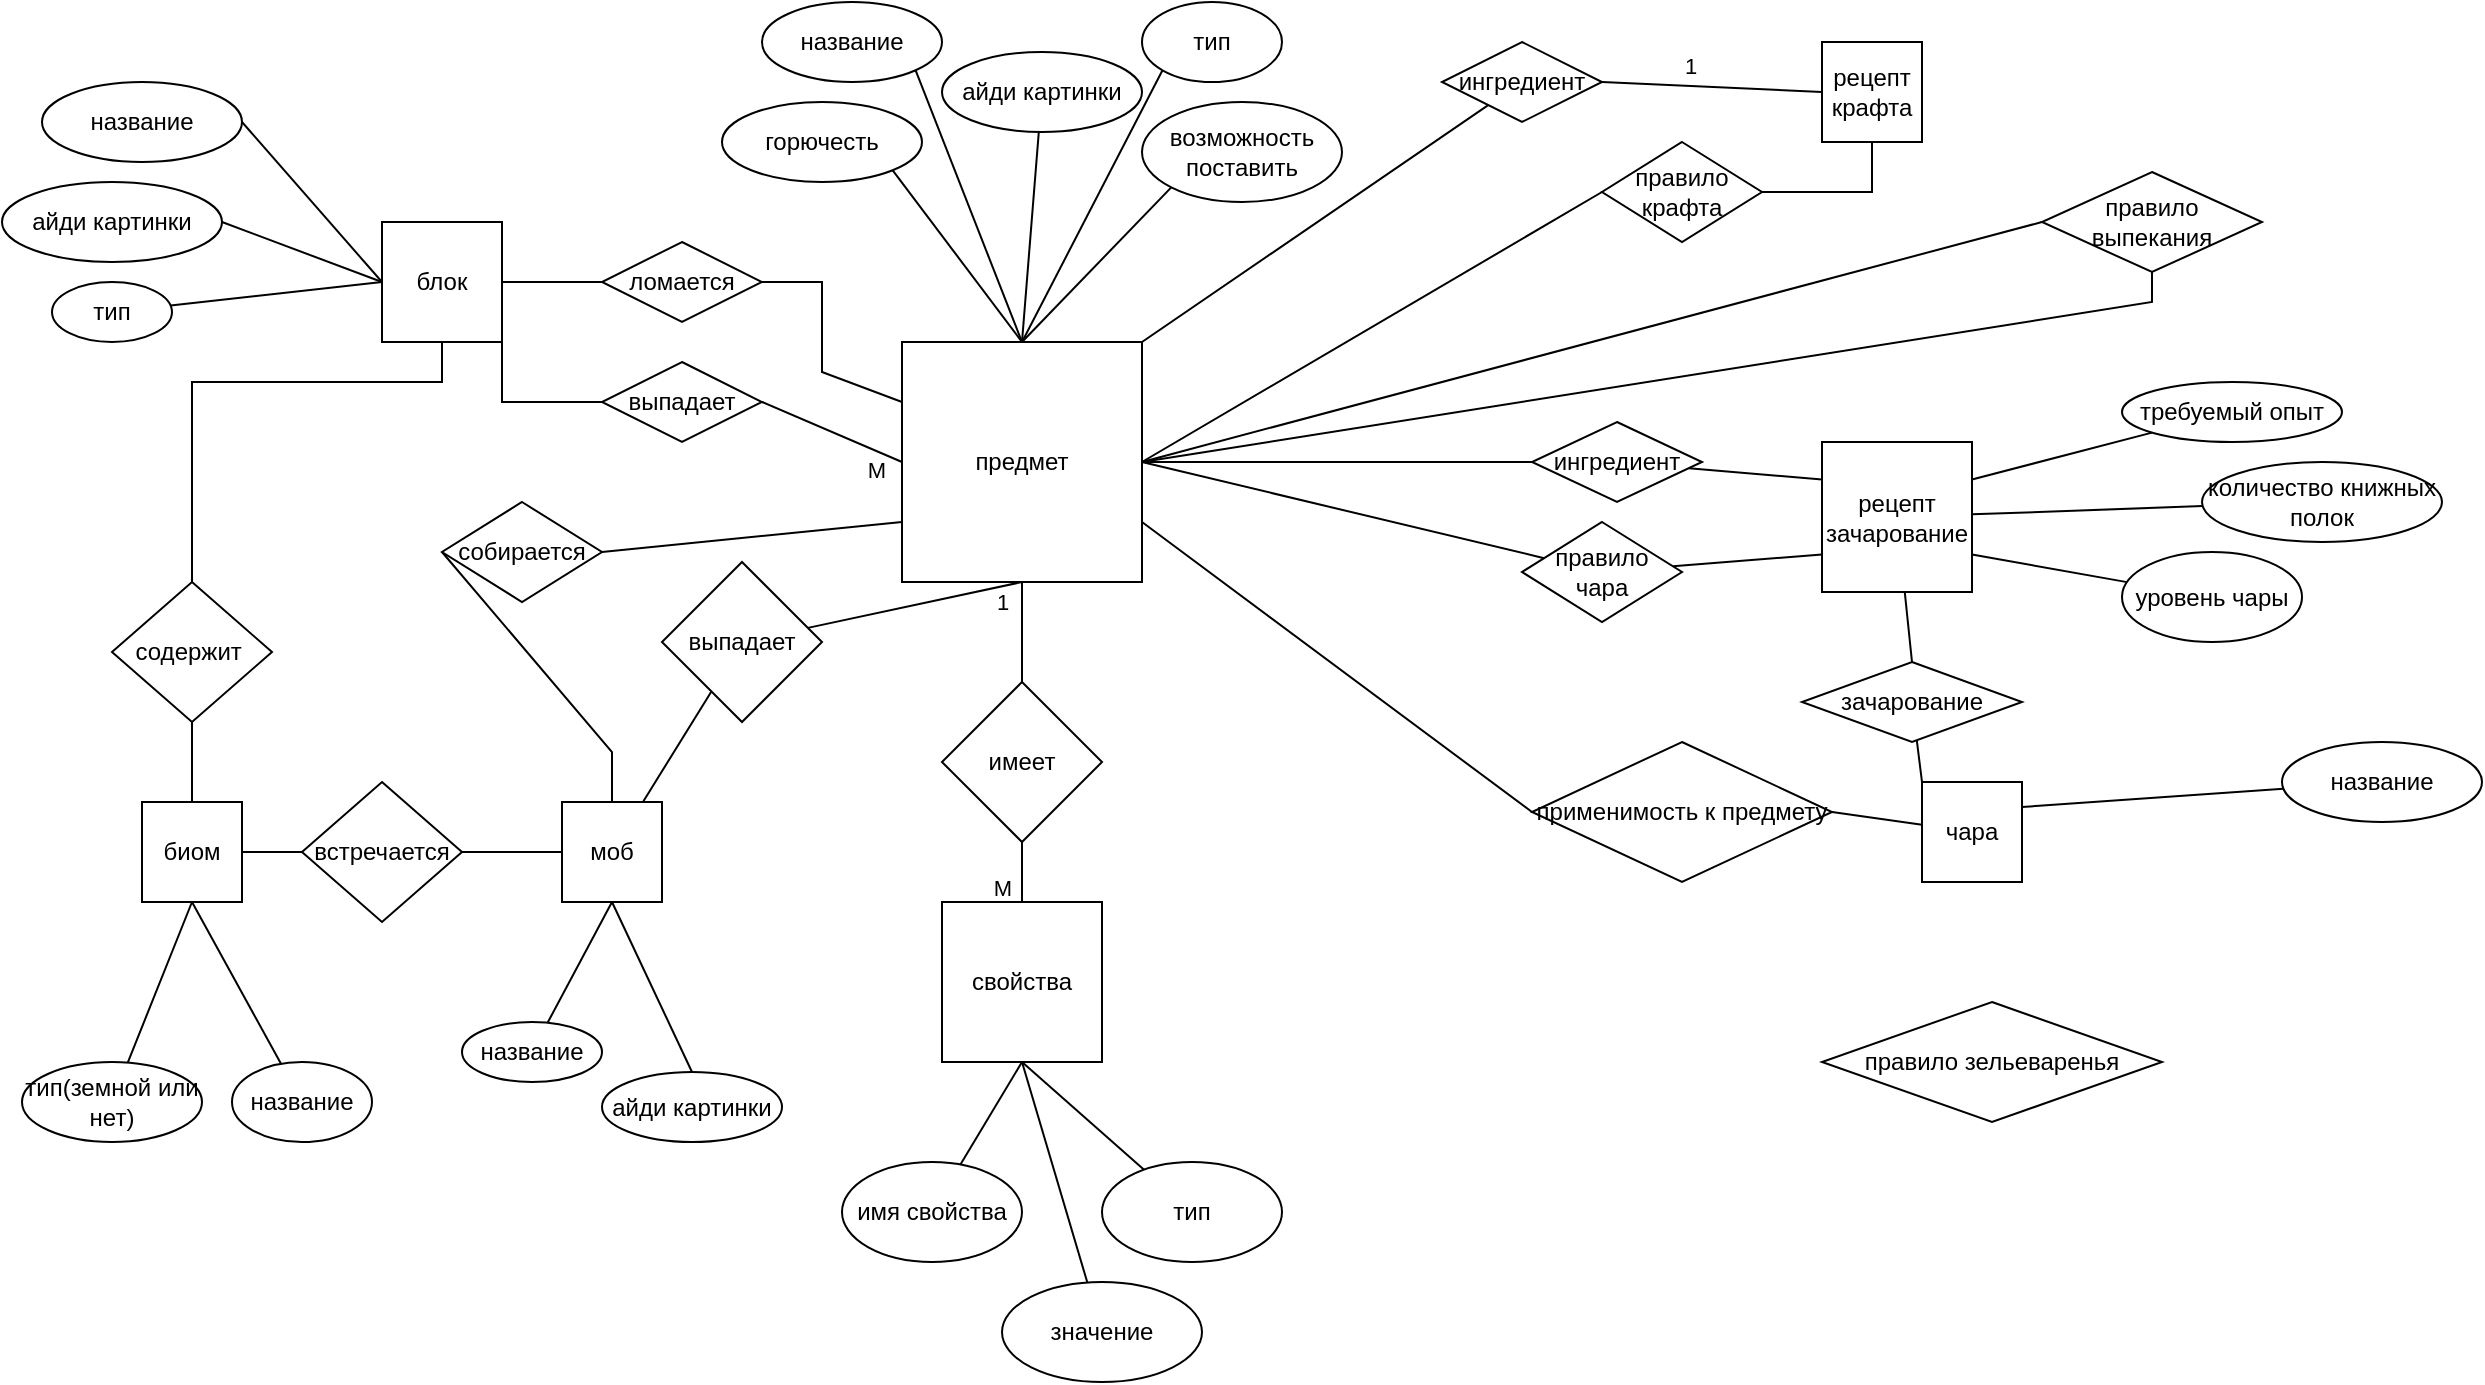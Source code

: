 <mxfile version="20.4.0" type="gitlab">
  <diagram id="gJd1Qkqm23LiI_lXcx77" name="Page-1">
    <mxGraphModel dx="1351" dy="921" grid="1" gridSize="10" guides="1" tooltips="1" connect="1" arrows="1" fold="1" page="1" pageScale="1" pageWidth="3300" pageHeight="4681" math="0" shadow="0">
      <root>
        <mxCell id="0" />
        <mxCell id="1" parent="0" />
        <mxCell id="R2yGDR7ylmhJNTISZ2Fa-15" style="edgeStyle=none;rounded=0;orthogonalLoop=1;jettySize=auto;html=1;exitX=1;exitY=0.5;exitDx=0;exitDy=0;entryX=0;entryY=0.5;entryDx=0;entryDy=0;endArrow=none;endFill=0;" parent="1" source="R2yGDR7ylmhJNTISZ2Fa-1" target="R2yGDR7ylmhJNTISZ2Fa-10" edge="1">
          <mxGeometry relative="1" as="geometry">
            <Array as="points">
              <mxPoint x="270" y="200" />
            </Array>
          </mxGeometry>
        </mxCell>
        <mxCell id="E3s9hcg8gIYy_8aEoU2l-5" value="M" style="edgeLabel;html=1;align=center;verticalAlign=middle;resizable=0;points=[];" vertex="1" connectable="0" parent="R2yGDR7ylmhJNTISZ2Fa-15">
          <mxGeometry x="-0.48" y="-1" relative="1" as="geometry">
            <mxPoint x="-3" y="-11" as="offset" />
          </mxGeometry>
        </mxCell>
        <mxCell id="R2yGDR7ylmhJNTISZ2Fa-1" value="блок" style="whiteSpace=wrap;html=1;aspect=fixed;" parent="1" vertex="1">
          <mxGeometry x="210" y="110" width="60" height="60" as="geometry" />
        </mxCell>
        <mxCell id="E3s9hcg8gIYy_8aEoU2l-67" style="edgeStyle=none;rounded=0;orthogonalLoop=1;jettySize=auto;html=1;entryX=0;entryY=0.5;entryDx=0;entryDy=0;startArrow=none;startFill=0;endArrow=none;endFill=0;exitX=1;exitY=0.5;exitDx=0;exitDy=0;" edge="1" parent="1" source="R2yGDR7ylmhJNTISZ2Fa-3" target="E3s9hcg8gIYy_8aEoU2l-63">
          <mxGeometry relative="1" as="geometry" />
        </mxCell>
        <mxCell id="E3s9hcg8gIYy_8aEoU2l-96" style="edgeStyle=none;rounded=0;orthogonalLoop=1;jettySize=auto;html=1;exitX=1;exitY=0.75;exitDx=0;exitDy=0;entryX=0;entryY=0.5;entryDx=0;entryDy=0;startArrow=none;startFill=0;endArrow=none;endFill=0;" edge="1" parent="1" source="R2yGDR7ylmhJNTISZ2Fa-3" target="E3s9hcg8gIYy_8aEoU2l-95">
          <mxGeometry relative="1" as="geometry" />
        </mxCell>
        <mxCell id="R2yGDR7ylmhJNTISZ2Fa-3" value="предмет" style="whiteSpace=wrap;html=1;aspect=fixed;" parent="1" vertex="1">
          <mxGeometry x="470" y="170" width="120" height="120" as="geometry" />
        </mxCell>
        <mxCell id="R2yGDR7ylmhJNTISZ2Fa-16" style="edgeStyle=none;rounded=0;orthogonalLoop=1;jettySize=auto;html=1;exitX=1;exitY=0.5;exitDx=0;exitDy=0;entryX=0;entryY=0.5;entryDx=0;entryDy=0;endArrow=none;endFill=0;" parent="1" source="R2yGDR7ylmhJNTISZ2Fa-4" target="R2yGDR7ylmhJNTISZ2Fa-1" edge="1">
          <mxGeometry relative="1" as="geometry" />
        </mxCell>
        <mxCell id="R2yGDR7ylmhJNTISZ2Fa-4" value="название" style="ellipse;whiteSpace=wrap;html=1;" parent="1" vertex="1">
          <mxGeometry x="40" y="40" width="100" height="40" as="geometry" />
        </mxCell>
        <mxCell id="R2yGDR7ylmhJNTISZ2Fa-17" style="edgeStyle=none;rounded=0;orthogonalLoop=1;jettySize=auto;html=1;exitX=1;exitY=0.5;exitDx=0;exitDy=0;endArrow=none;endFill=0;" parent="1" source="R2yGDR7ylmhJNTISZ2Fa-5" edge="1">
          <mxGeometry relative="1" as="geometry">
            <mxPoint x="210" y="140" as="targetPoint" />
          </mxGeometry>
        </mxCell>
        <mxCell id="R2yGDR7ylmhJNTISZ2Fa-5" value="айди картинки" style="ellipse;whiteSpace=wrap;html=1;" parent="1" vertex="1">
          <mxGeometry x="20" y="90" width="110" height="40" as="geometry" />
        </mxCell>
        <mxCell id="R2yGDR7ylmhJNTISZ2Fa-21" style="edgeStyle=none;rounded=0;orthogonalLoop=1;jettySize=auto;html=1;entryX=0.5;entryY=0;entryDx=0;entryDy=0;endArrow=none;endFill=0;exitX=1;exitY=1;exitDx=0;exitDy=0;" parent="1" source="R2yGDR7ylmhJNTISZ2Fa-8" target="R2yGDR7ylmhJNTISZ2Fa-3" edge="1">
          <mxGeometry relative="1" as="geometry" />
        </mxCell>
        <mxCell id="R2yGDR7ylmhJNTISZ2Fa-8" value="название" style="ellipse;whiteSpace=wrap;html=1;" parent="1" vertex="1">
          <mxGeometry x="400" width="90" height="40" as="geometry" />
        </mxCell>
        <mxCell id="R2yGDR7ylmhJNTISZ2Fa-20" style="edgeStyle=none;rounded=0;orthogonalLoop=1;jettySize=auto;html=1;exitX=1;exitY=0.5;exitDx=0;exitDy=0;entryX=0;entryY=0.5;entryDx=0;entryDy=0;endArrow=none;endFill=0;startArrow=none;startFill=0;" parent="1" source="R2yGDR7ylmhJNTISZ2Fa-10" target="R2yGDR7ylmhJNTISZ2Fa-3" edge="1">
          <mxGeometry relative="1" as="geometry" />
        </mxCell>
        <mxCell id="E3s9hcg8gIYy_8aEoU2l-3" value="M" style="edgeLabel;html=1;align=center;verticalAlign=middle;resizable=0;points=[];" vertex="1" connectable="0" parent="R2yGDR7ylmhJNTISZ2Fa-20">
          <mxGeometry x="0.567" y="-2" relative="1" as="geometry">
            <mxPoint x="3" y="8" as="offset" />
          </mxGeometry>
        </mxCell>
        <mxCell id="R2yGDR7ylmhJNTISZ2Fa-10" value="выпадает" style="rhombus;whiteSpace=wrap;html=1;" parent="1" vertex="1">
          <mxGeometry x="320" y="180" width="80" height="40" as="geometry" />
        </mxCell>
        <mxCell id="R2yGDR7ylmhJNTISZ2Fa-23" style="edgeStyle=none;rounded=0;orthogonalLoop=1;jettySize=auto;html=1;endArrow=none;endFill=0;entryX=0.5;entryY=0;entryDx=0;entryDy=0;" parent="1" source="R2yGDR7ylmhJNTISZ2Fa-22" target="R2yGDR7ylmhJNTISZ2Fa-3" edge="1">
          <mxGeometry relative="1" as="geometry">
            <mxPoint x="490" y="170" as="targetPoint" />
          </mxGeometry>
        </mxCell>
        <mxCell id="R2yGDR7ylmhJNTISZ2Fa-22" value="айди картинки" style="ellipse;whiteSpace=wrap;html=1;" parent="1" vertex="1">
          <mxGeometry x="490" y="25" width="100" height="40" as="geometry" />
        </mxCell>
        <mxCell id="R2yGDR7ylmhJNTISZ2Fa-25" style="edgeStyle=none;rounded=0;orthogonalLoop=1;jettySize=auto;html=1;endArrow=none;endFill=0;exitX=0;exitY=1;exitDx=0;exitDy=0;entryX=0.5;entryY=0;entryDx=0;entryDy=0;" parent="1" source="R2yGDR7ylmhJNTISZ2Fa-24" target="R2yGDR7ylmhJNTISZ2Fa-3" edge="1">
          <mxGeometry relative="1" as="geometry">
            <mxPoint x="490" y="170" as="targetPoint" />
          </mxGeometry>
        </mxCell>
        <mxCell id="R2yGDR7ylmhJNTISZ2Fa-24" value="тип" style="ellipse;whiteSpace=wrap;html=1;" parent="1" vertex="1">
          <mxGeometry x="590" width="70" height="40" as="geometry" />
        </mxCell>
        <mxCell id="R2yGDR7ylmhJNTISZ2Fa-27" style="edgeStyle=none;rounded=0;orthogonalLoop=1;jettySize=auto;html=1;entryX=0.5;entryY=0;entryDx=0;entryDy=0;endArrow=none;endFill=0;exitX=0;exitY=1;exitDx=0;exitDy=0;" parent="1" source="R2yGDR7ylmhJNTISZ2Fa-26" target="R2yGDR7ylmhJNTISZ2Fa-3" edge="1">
          <mxGeometry relative="1" as="geometry" />
        </mxCell>
        <mxCell id="R2yGDR7ylmhJNTISZ2Fa-26" value="возможность поставить" style="ellipse;whiteSpace=wrap;html=1;" parent="1" vertex="1">
          <mxGeometry x="590" y="50" width="100" height="50" as="geometry" />
        </mxCell>
        <mxCell id="E3s9hcg8gIYy_8aEoU2l-7" value="биом" style="whiteSpace=wrap;html=1;aspect=fixed;" vertex="1" parent="1">
          <mxGeometry x="90" y="400" width="50" height="50" as="geometry" />
        </mxCell>
        <mxCell id="E3s9hcg8gIYy_8aEoU2l-10" style="edgeStyle=none;rounded=0;orthogonalLoop=1;jettySize=auto;html=1;entryX=0.5;entryY=1;entryDx=0;entryDy=0;startArrow=none;startFill=0;endArrow=none;endFill=0;exitX=0.5;exitY=0;exitDx=0;exitDy=0;" edge="1" parent="1" source="E3s9hcg8gIYy_8aEoU2l-8" target="R2yGDR7ylmhJNTISZ2Fa-1">
          <mxGeometry relative="1" as="geometry">
            <Array as="points">
              <mxPoint x="115" y="190" />
              <mxPoint x="240" y="190" />
            </Array>
          </mxGeometry>
        </mxCell>
        <mxCell id="E3s9hcg8gIYy_8aEoU2l-12" style="edgeStyle=none;rounded=0;orthogonalLoop=1;jettySize=auto;html=1;entryX=0.5;entryY=0;entryDx=0;entryDy=0;startArrow=none;startFill=0;endArrow=none;endFill=0;exitX=0.5;exitY=1;exitDx=0;exitDy=0;" edge="1" parent="1" source="E3s9hcg8gIYy_8aEoU2l-8" target="E3s9hcg8gIYy_8aEoU2l-7">
          <mxGeometry relative="1" as="geometry">
            <mxPoint x="115" y="380" as="sourcePoint" />
          </mxGeometry>
        </mxCell>
        <mxCell id="E3s9hcg8gIYy_8aEoU2l-8" value="содержит&amp;nbsp;" style="rhombus;whiteSpace=wrap;html=1;" vertex="1" parent="1">
          <mxGeometry x="75" y="290" width="80" height="70" as="geometry" />
        </mxCell>
        <mxCell id="E3s9hcg8gIYy_8aEoU2l-14" style="edgeStyle=none;rounded=0;orthogonalLoop=1;jettySize=auto;html=1;entryX=0.5;entryY=1;entryDx=0;entryDy=0;startArrow=none;startFill=0;endArrow=none;endFill=0;" edge="1" parent="1" source="E3s9hcg8gIYy_8aEoU2l-13" target="E3s9hcg8gIYy_8aEoU2l-7">
          <mxGeometry relative="1" as="geometry" />
        </mxCell>
        <mxCell id="E3s9hcg8gIYy_8aEoU2l-13" value="название" style="ellipse;whiteSpace=wrap;html=1;" vertex="1" parent="1">
          <mxGeometry x="135" y="530" width="70" height="40" as="geometry" />
        </mxCell>
        <mxCell id="E3s9hcg8gIYy_8aEoU2l-18" style="edgeStyle=none;rounded=0;orthogonalLoop=1;jettySize=auto;html=1;entryX=0.5;entryY=1;entryDx=0;entryDy=0;startArrow=none;startFill=0;endArrow=none;endFill=0;" edge="1" parent="1" source="E3s9hcg8gIYy_8aEoU2l-15" target="E3s9hcg8gIYy_8aEoU2l-7">
          <mxGeometry relative="1" as="geometry" />
        </mxCell>
        <mxCell id="E3s9hcg8gIYy_8aEoU2l-15" value="тип(земной или нет)" style="ellipse;whiteSpace=wrap;html=1;" vertex="1" parent="1">
          <mxGeometry x="30" y="530" width="90" height="40" as="geometry" />
        </mxCell>
        <mxCell id="E3s9hcg8gIYy_8aEoU2l-22" style="edgeStyle=none;rounded=0;orthogonalLoop=1;jettySize=auto;html=1;entryX=1;entryY=0.5;entryDx=0;entryDy=0;startArrow=none;startFill=0;endArrow=none;endFill=0;" edge="1" parent="1" source="E3s9hcg8gIYy_8aEoU2l-19" target="E3s9hcg8gIYy_8aEoU2l-20">
          <mxGeometry relative="1" as="geometry" />
        </mxCell>
        <mxCell id="E3s9hcg8gIYy_8aEoU2l-26" style="edgeStyle=none;rounded=0;orthogonalLoop=1;jettySize=auto;html=1;exitX=0.5;exitY=1;exitDx=0;exitDy=0;entryX=0.5;entryY=0;entryDx=0;entryDy=0;startArrow=none;startFill=0;endArrow=none;endFill=0;" edge="1" parent="1" source="E3s9hcg8gIYy_8aEoU2l-19" target="E3s9hcg8gIYy_8aEoU2l-25">
          <mxGeometry relative="1" as="geometry" />
        </mxCell>
        <mxCell id="E3s9hcg8gIYy_8aEoU2l-28" style="edgeStyle=none;rounded=0;orthogonalLoop=1;jettySize=auto;html=1;startArrow=none;startFill=0;endArrow=none;endFill=0;" edge="1" parent="1" source="E3s9hcg8gIYy_8aEoU2l-19" target="E3s9hcg8gIYy_8aEoU2l-27">
          <mxGeometry relative="1" as="geometry" />
        </mxCell>
        <mxCell id="E3s9hcg8gIYy_8aEoU2l-19" value="моб" style="whiteSpace=wrap;html=1;aspect=fixed;" vertex="1" parent="1">
          <mxGeometry x="300" y="400" width="50" height="50" as="geometry" />
        </mxCell>
        <mxCell id="E3s9hcg8gIYy_8aEoU2l-21" style="edgeStyle=none;rounded=0;orthogonalLoop=1;jettySize=auto;html=1;entryX=1;entryY=0.5;entryDx=0;entryDy=0;startArrow=none;startFill=0;endArrow=none;endFill=0;" edge="1" parent="1" source="E3s9hcg8gIYy_8aEoU2l-20" target="E3s9hcg8gIYy_8aEoU2l-7">
          <mxGeometry relative="1" as="geometry" />
        </mxCell>
        <mxCell id="E3s9hcg8gIYy_8aEoU2l-20" value="встречается" style="rhombus;whiteSpace=wrap;html=1;" vertex="1" parent="1">
          <mxGeometry x="170" y="390" width="80" height="70" as="geometry" />
        </mxCell>
        <mxCell id="E3s9hcg8gIYy_8aEoU2l-24" style="edgeStyle=none;rounded=0;orthogonalLoop=1;jettySize=auto;html=1;entryX=0.5;entryY=1;entryDx=0;entryDy=0;startArrow=none;startFill=0;endArrow=none;endFill=0;" edge="1" parent="1" source="E3s9hcg8gIYy_8aEoU2l-23" target="E3s9hcg8gIYy_8aEoU2l-19">
          <mxGeometry relative="1" as="geometry" />
        </mxCell>
        <mxCell id="E3s9hcg8gIYy_8aEoU2l-23" value="название" style="ellipse;whiteSpace=wrap;html=1;" vertex="1" parent="1">
          <mxGeometry x="250" y="510" width="70" height="30" as="geometry" />
        </mxCell>
        <mxCell id="E3s9hcg8gIYy_8aEoU2l-25" value="айди картинки" style="ellipse;whiteSpace=wrap;html=1;" vertex="1" parent="1">
          <mxGeometry x="320" y="535" width="90" height="35" as="geometry" />
        </mxCell>
        <mxCell id="E3s9hcg8gIYy_8aEoU2l-29" style="edgeStyle=none;rounded=0;orthogonalLoop=1;jettySize=auto;html=1;entryX=0.5;entryY=1;entryDx=0;entryDy=0;startArrow=none;startFill=0;endArrow=none;endFill=0;" edge="1" parent="1" source="E3s9hcg8gIYy_8aEoU2l-27" target="R2yGDR7ylmhJNTISZ2Fa-3">
          <mxGeometry relative="1" as="geometry" />
        </mxCell>
        <mxCell id="E3s9hcg8gIYy_8aEoU2l-27" value="выпадает" style="rhombus;whiteSpace=wrap;html=1;" vertex="1" parent="1">
          <mxGeometry x="350" y="280" width="80" height="80" as="geometry" />
        </mxCell>
        <mxCell id="E3s9hcg8gIYy_8aEoU2l-32" style="edgeStyle=none;rounded=0;orthogonalLoop=1;jettySize=auto;html=1;entryX=1;entryY=0.5;entryDx=0;entryDy=0;startArrow=none;startFill=0;endArrow=none;endFill=0;" edge="1" parent="1" source="E3s9hcg8gIYy_8aEoU2l-31" target="R2yGDR7ylmhJNTISZ2Fa-1">
          <mxGeometry relative="1" as="geometry" />
        </mxCell>
        <mxCell id="E3s9hcg8gIYy_8aEoU2l-33" style="edgeStyle=none;rounded=0;orthogonalLoop=1;jettySize=auto;html=1;exitX=1;exitY=0.5;exitDx=0;exitDy=0;startArrow=none;startFill=0;endArrow=none;endFill=0;entryX=0;entryY=0.25;entryDx=0;entryDy=0;" edge="1" parent="1" source="E3s9hcg8gIYy_8aEoU2l-31" target="R2yGDR7ylmhJNTISZ2Fa-3">
          <mxGeometry relative="1" as="geometry">
            <mxPoint x="460" y="200" as="targetPoint" />
            <Array as="points">
              <mxPoint x="430" y="140" />
              <mxPoint x="430" y="185" />
            </Array>
          </mxGeometry>
        </mxCell>
        <mxCell id="E3s9hcg8gIYy_8aEoU2l-31" value="ломается" style="rhombus;whiteSpace=wrap;html=1;" vertex="1" parent="1">
          <mxGeometry x="320" y="120" width="80" height="40" as="geometry" />
        </mxCell>
        <mxCell id="E3s9hcg8gIYy_8aEoU2l-36" style="edgeStyle=none;rounded=0;orthogonalLoop=1;jettySize=auto;html=1;exitX=0;exitY=0.5;exitDx=0;exitDy=0;entryX=0.5;entryY=0;entryDx=0;entryDy=0;startArrow=none;startFill=0;endArrow=none;endFill=0;" edge="1" parent="1" source="E3s9hcg8gIYy_8aEoU2l-34" target="E3s9hcg8gIYy_8aEoU2l-19">
          <mxGeometry relative="1" as="geometry">
            <Array as="points">
              <mxPoint x="325" y="375" />
            </Array>
          </mxGeometry>
        </mxCell>
        <mxCell id="E3s9hcg8gIYy_8aEoU2l-37" style="edgeStyle=none;rounded=0;orthogonalLoop=1;jettySize=auto;html=1;exitX=1;exitY=0.5;exitDx=0;exitDy=0;entryX=0;entryY=0.75;entryDx=0;entryDy=0;startArrow=none;startFill=0;endArrow=none;endFill=0;" edge="1" parent="1" source="E3s9hcg8gIYy_8aEoU2l-34" target="R2yGDR7ylmhJNTISZ2Fa-3">
          <mxGeometry relative="1" as="geometry">
            <Array as="points" />
          </mxGeometry>
        </mxCell>
        <mxCell id="E3s9hcg8gIYy_8aEoU2l-34" value="собирается" style="rhombus;whiteSpace=wrap;html=1;" vertex="1" parent="1">
          <mxGeometry x="240" y="250" width="80" height="50" as="geometry" />
        </mxCell>
        <mxCell id="E3s9hcg8gIYy_8aEoU2l-39" style="edgeStyle=none;rounded=0;orthogonalLoop=1;jettySize=auto;html=1;entryX=0;entryY=0.5;entryDx=0;entryDy=0;startArrow=none;startFill=0;endArrow=none;endFill=0;" edge="1" parent="1" source="E3s9hcg8gIYy_8aEoU2l-38" target="R2yGDR7ylmhJNTISZ2Fa-1">
          <mxGeometry relative="1" as="geometry" />
        </mxCell>
        <mxCell id="E3s9hcg8gIYy_8aEoU2l-38" value="тип" style="ellipse;whiteSpace=wrap;html=1;" vertex="1" parent="1">
          <mxGeometry x="45" y="140" width="60" height="30" as="geometry" />
        </mxCell>
        <mxCell id="E3s9hcg8gIYy_8aEoU2l-44" style="edgeStyle=none;rounded=0;orthogonalLoop=1;jettySize=auto;html=1;exitX=1;exitY=0.5;exitDx=0;exitDy=0;startArrow=none;startFill=0;endArrow=none;endFill=0;entryX=0;entryY=0.5;entryDx=0;entryDy=0;" edge="1" parent="1" source="E3s9hcg8gIYy_8aEoU2l-43" target="E3s9hcg8gIYy_8aEoU2l-51">
          <mxGeometry relative="1" as="geometry">
            <mxPoint x="630" y="240" as="targetPoint" />
            <Array as="points" />
          </mxGeometry>
        </mxCell>
        <mxCell id="E3s9hcg8gIYy_8aEoU2l-58" value="1" style="edgeLabel;html=1;align=center;verticalAlign=middle;resizable=0;points=[];" vertex="1" connectable="0" parent="E3s9hcg8gIYy_8aEoU2l-44">
          <mxGeometry x="-0.362" relative="1" as="geometry">
            <mxPoint x="9" y="-10" as="offset" />
          </mxGeometry>
        </mxCell>
        <mxCell id="E3s9hcg8gIYy_8aEoU2l-75" style="edgeStyle=none;rounded=0;orthogonalLoop=1;jettySize=auto;html=1;entryX=1;entryY=0;entryDx=0;entryDy=0;startArrow=none;startFill=0;endArrow=none;endFill=0;" edge="1" parent="1" source="E3s9hcg8gIYy_8aEoU2l-43" target="R2yGDR7ylmhJNTISZ2Fa-3">
          <mxGeometry relative="1" as="geometry" />
        </mxCell>
        <mxCell id="E3s9hcg8gIYy_8aEoU2l-43" value="ингредиент" style="rhombus;whiteSpace=wrap;html=1;" vertex="1" parent="1">
          <mxGeometry x="740" y="20" width="80" height="40" as="geometry" />
        </mxCell>
        <mxCell id="E3s9hcg8gIYy_8aEoU2l-62" style="edgeStyle=none;rounded=0;orthogonalLoop=1;jettySize=auto;html=1;entryX=0.5;entryY=1;entryDx=0;entryDy=0;startArrow=none;startFill=0;endArrow=none;endFill=0;" edge="1" parent="1" source="E3s9hcg8gIYy_8aEoU2l-48" target="E3s9hcg8gIYy_8aEoU2l-51">
          <mxGeometry relative="1" as="geometry">
            <Array as="points">
              <mxPoint x="955" y="95" />
            </Array>
          </mxGeometry>
        </mxCell>
        <mxCell id="E3s9hcg8gIYy_8aEoU2l-72" style="edgeStyle=none;rounded=0;orthogonalLoop=1;jettySize=auto;html=1;exitX=0;exitY=0.5;exitDx=0;exitDy=0;entryX=1;entryY=0.5;entryDx=0;entryDy=0;startArrow=none;startFill=0;endArrow=none;endFill=0;" edge="1" parent="1" source="E3s9hcg8gIYy_8aEoU2l-48" target="R2yGDR7ylmhJNTISZ2Fa-3">
          <mxGeometry relative="1" as="geometry" />
        </mxCell>
        <mxCell id="E3s9hcg8gIYy_8aEoU2l-48" value="правило крафта" style="rhombus;whiteSpace=wrap;html=1;" vertex="1" parent="1">
          <mxGeometry x="820" y="70" width="80" height="50" as="geometry" />
        </mxCell>
        <mxCell id="E3s9hcg8gIYy_8aEoU2l-51" value="рецепт крафта" style="whiteSpace=wrap;html=1;aspect=fixed;" vertex="1" parent="1">
          <mxGeometry x="930" y="20" width="50" height="50" as="geometry" />
        </mxCell>
        <mxCell id="E3s9hcg8gIYy_8aEoU2l-71" style="edgeStyle=none;rounded=0;orthogonalLoop=1;jettySize=auto;html=1;entryX=1;entryY=0.5;entryDx=0;entryDy=0;startArrow=none;startFill=0;endArrow=none;endFill=0;" edge="1" parent="1" source="E3s9hcg8gIYy_8aEoU2l-63" target="R2yGDR7ylmhJNTISZ2Fa-3">
          <mxGeometry relative="1" as="geometry">
            <Array as="points">
              <mxPoint x="1095" y="150" />
            </Array>
          </mxGeometry>
        </mxCell>
        <mxCell id="E3s9hcg8gIYy_8aEoU2l-63" value="правило выпекания" style="rhombus;whiteSpace=wrap;html=1;" vertex="1" parent="1">
          <mxGeometry x="1040" y="85" width="110" height="50" as="geometry" />
        </mxCell>
        <mxCell id="E3s9hcg8gIYy_8aEoU2l-66" value="правило зельеваренья" style="rhombus;whiteSpace=wrap;html=1;" vertex="1" parent="1">
          <mxGeometry x="930" y="500" width="170" height="60" as="geometry" />
        </mxCell>
        <mxCell id="E3s9hcg8gIYy_8aEoU2l-70" style="edgeStyle=none;rounded=0;orthogonalLoop=1;jettySize=auto;html=1;exitX=1;exitY=1;exitDx=0;exitDy=0;entryX=0.5;entryY=0;entryDx=0;entryDy=0;startArrow=none;startFill=0;endArrow=none;endFill=0;" edge="1" parent="1" source="E3s9hcg8gIYy_8aEoU2l-69" target="R2yGDR7ylmhJNTISZ2Fa-3">
          <mxGeometry relative="1" as="geometry" />
        </mxCell>
        <mxCell id="E3s9hcg8gIYy_8aEoU2l-69" value="горючесть" style="ellipse;whiteSpace=wrap;html=1;" vertex="1" parent="1">
          <mxGeometry x="380" y="50" width="100" height="40" as="geometry" />
        </mxCell>
        <mxCell id="E3s9hcg8gIYy_8aEoU2l-99" style="edgeStyle=none;rounded=0;orthogonalLoop=1;jettySize=auto;html=1;entryX=0.5;entryY=0;entryDx=0;entryDy=0;startArrow=none;startFill=0;endArrow=none;endFill=0;" edge="1" parent="1" source="E3s9hcg8gIYy_8aEoU2l-79" target="E3s9hcg8gIYy_8aEoU2l-98">
          <mxGeometry relative="1" as="geometry" />
        </mxCell>
        <mxCell id="E3s9hcg8gIYy_8aEoU2l-79" value="рецепт зачарование" style="whiteSpace=wrap;html=1;aspect=fixed;" vertex="1" parent="1">
          <mxGeometry x="930" y="220" width="75" height="75" as="geometry" />
        </mxCell>
        <mxCell id="E3s9hcg8gIYy_8aEoU2l-81" style="edgeStyle=none;rounded=0;orthogonalLoop=1;jettySize=auto;html=1;entryX=1;entryY=0.25;entryDx=0;entryDy=0;startArrow=none;startFill=0;endArrow=none;endFill=0;" edge="1" parent="1" source="E3s9hcg8gIYy_8aEoU2l-80" target="E3s9hcg8gIYy_8aEoU2l-79">
          <mxGeometry relative="1" as="geometry" />
        </mxCell>
        <mxCell id="E3s9hcg8gIYy_8aEoU2l-80" value="требуемый опыт" style="ellipse;whiteSpace=wrap;html=1;" vertex="1" parent="1">
          <mxGeometry x="1080" y="190" width="110" height="30" as="geometry" />
        </mxCell>
        <mxCell id="E3s9hcg8gIYy_8aEoU2l-83" style="edgeStyle=none;rounded=0;orthogonalLoop=1;jettySize=auto;html=1;entryX=1;entryY=0.5;entryDx=0;entryDy=0;startArrow=none;startFill=0;endArrow=none;endFill=0;" edge="1" parent="1" source="E3s9hcg8gIYy_8aEoU2l-82" target="R2yGDR7ylmhJNTISZ2Fa-3">
          <mxGeometry relative="1" as="geometry" />
        </mxCell>
        <mxCell id="E3s9hcg8gIYy_8aEoU2l-84" style="edgeStyle=none;rounded=0;orthogonalLoop=1;jettySize=auto;html=1;entryX=0;entryY=0.25;entryDx=0;entryDy=0;startArrow=none;startFill=0;endArrow=none;endFill=0;" edge="1" parent="1" source="E3s9hcg8gIYy_8aEoU2l-82" target="E3s9hcg8gIYy_8aEoU2l-79">
          <mxGeometry relative="1" as="geometry" />
        </mxCell>
        <mxCell id="E3s9hcg8gIYy_8aEoU2l-82" value="ингредиент" style="rhombus;whiteSpace=wrap;html=1;" vertex="1" parent="1">
          <mxGeometry x="785" y="210" width="85" height="40" as="geometry" />
        </mxCell>
        <mxCell id="E3s9hcg8gIYy_8aEoU2l-86" style="edgeStyle=none;rounded=0;orthogonalLoop=1;jettySize=auto;html=1;entryX=0;entryY=0.75;entryDx=0;entryDy=0;startArrow=none;startFill=0;endArrow=none;endFill=0;" edge="1" parent="1" source="E3s9hcg8gIYy_8aEoU2l-85" target="E3s9hcg8gIYy_8aEoU2l-79">
          <mxGeometry relative="1" as="geometry" />
        </mxCell>
        <mxCell id="E3s9hcg8gIYy_8aEoU2l-87" style="edgeStyle=none;rounded=0;orthogonalLoop=1;jettySize=auto;html=1;entryX=1;entryY=0.5;entryDx=0;entryDy=0;startArrow=none;startFill=0;endArrow=none;endFill=0;" edge="1" parent="1" source="E3s9hcg8gIYy_8aEoU2l-85" target="R2yGDR7ylmhJNTISZ2Fa-3">
          <mxGeometry relative="1" as="geometry" />
        </mxCell>
        <mxCell id="E3s9hcg8gIYy_8aEoU2l-85" value="правило &lt;br&gt;чара" style="rhombus;whiteSpace=wrap;html=1;" vertex="1" parent="1">
          <mxGeometry x="780" y="260" width="80" height="50" as="geometry" />
        </mxCell>
        <mxCell id="E3s9hcg8gIYy_8aEoU2l-89" style="edgeStyle=none;rounded=0;orthogonalLoop=1;jettySize=auto;html=1;startArrow=none;startFill=0;endArrow=none;endFill=0;" edge="1" parent="1" source="E3s9hcg8gIYy_8aEoU2l-88" target="E3s9hcg8gIYy_8aEoU2l-79">
          <mxGeometry relative="1" as="geometry" />
        </mxCell>
        <mxCell id="E3s9hcg8gIYy_8aEoU2l-88" value="количество книжных полок" style="ellipse;whiteSpace=wrap;html=1;" vertex="1" parent="1">
          <mxGeometry x="1120" y="230" width="120" height="40" as="geometry" />
        </mxCell>
        <mxCell id="E3s9hcg8gIYy_8aEoU2l-90" value="чара" style="whiteSpace=wrap;html=1;aspect=fixed;" vertex="1" parent="1">
          <mxGeometry x="980" y="390" width="50" height="50" as="geometry" />
        </mxCell>
        <mxCell id="E3s9hcg8gIYy_8aEoU2l-92" style="edgeStyle=none;rounded=0;orthogonalLoop=1;jettySize=auto;html=1;entryX=1;entryY=0.25;entryDx=0;entryDy=0;startArrow=none;startFill=0;endArrow=none;endFill=0;" edge="1" parent="1" source="E3s9hcg8gIYy_8aEoU2l-91" target="E3s9hcg8gIYy_8aEoU2l-90">
          <mxGeometry relative="1" as="geometry" />
        </mxCell>
        <mxCell id="E3s9hcg8gIYy_8aEoU2l-91" value="название" style="ellipse;whiteSpace=wrap;html=1;" vertex="1" parent="1">
          <mxGeometry x="1160" y="370" width="100" height="40" as="geometry" />
        </mxCell>
        <mxCell id="E3s9hcg8gIYy_8aEoU2l-94" style="edgeStyle=none;rounded=0;orthogonalLoop=1;jettySize=auto;html=1;entryX=1;entryY=0.75;entryDx=0;entryDy=0;startArrow=none;startFill=0;endArrow=none;endFill=0;" edge="1" parent="1" source="E3s9hcg8gIYy_8aEoU2l-93" target="E3s9hcg8gIYy_8aEoU2l-79">
          <mxGeometry relative="1" as="geometry" />
        </mxCell>
        <mxCell id="E3s9hcg8gIYy_8aEoU2l-93" value="уровень чары" style="ellipse;whiteSpace=wrap;html=1;" vertex="1" parent="1">
          <mxGeometry x="1080" y="275" width="90" height="45" as="geometry" />
        </mxCell>
        <mxCell id="E3s9hcg8gIYy_8aEoU2l-97" style="edgeStyle=none;rounded=0;orthogonalLoop=1;jettySize=auto;html=1;exitX=1;exitY=0.5;exitDx=0;exitDy=0;startArrow=none;startFill=0;endArrow=none;endFill=0;" edge="1" parent="1" source="E3s9hcg8gIYy_8aEoU2l-95" target="E3s9hcg8gIYy_8aEoU2l-90">
          <mxGeometry relative="1" as="geometry" />
        </mxCell>
        <mxCell id="E3s9hcg8gIYy_8aEoU2l-95" value="применимость к предмету" style="rhombus;whiteSpace=wrap;html=1;" vertex="1" parent="1">
          <mxGeometry x="785" y="370" width="150" height="70" as="geometry" />
        </mxCell>
        <mxCell id="E3s9hcg8gIYy_8aEoU2l-100" style="edgeStyle=none;rounded=0;orthogonalLoop=1;jettySize=auto;html=1;entryX=0;entryY=0;entryDx=0;entryDy=0;startArrow=none;startFill=0;endArrow=none;endFill=0;" edge="1" parent="1" source="E3s9hcg8gIYy_8aEoU2l-98" target="E3s9hcg8gIYy_8aEoU2l-90">
          <mxGeometry relative="1" as="geometry" />
        </mxCell>
        <mxCell id="E3s9hcg8gIYy_8aEoU2l-98" value="зачарование" style="rhombus;whiteSpace=wrap;html=1;" vertex="1" parent="1">
          <mxGeometry x="920" y="330" width="110" height="40" as="geometry" />
        </mxCell>
        <mxCell id="E3s9hcg8gIYy_8aEoU2l-109" style="edgeStyle=none;rounded=0;orthogonalLoop=1;jettySize=auto;html=1;entryX=0.5;entryY=1;entryDx=0;entryDy=0;startArrow=none;startFill=0;endArrow=none;endFill=0;" edge="1" parent="1" source="E3s9hcg8gIYy_8aEoU2l-107" target="E3s9hcg8gIYy_8aEoU2l-108">
          <mxGeometry relative="1" as="geometry" />
        </mxCell>
        <mxCell id="E3s9hcg8gIYy_8aEoU2l-111" value="M" style="edgeLabel;html=1;align=center;verticalAlign=middle;resizable=0;points=[];" vertex="1" connectable="0" parent="E3s9hcg8gIYy_8aEoU2l-109">
          <mxGeometry x="-0.167" y="-2" relative="1" as="geometry">
            <mxPoint x="-12" y="5" as="offset" />
          </mxGeometry>
        </mxCell>
        <mxCell id="E3s9hcg8gIYy_8aEoU2l-107" value="свойства" style="whiteSpace=wrap;html=1;aspect=fixed;" vertex="1" parent="1">
          <mxGeometry x="490" y="450" width="80" height="80" as="geometry" />
        </mxCell>
        <mxCell id="E3s9hcg8gIYy_8aEoU2l-110" style="edgeStyle=none;rounded=0;orthogonalLoop=1;jettySize=auto;html=1;startArrow=none;startFill=0;endArrow=none;endFill=0;" edge="1" parent="1" source="E3s9hcg8gIYy_8aEoU2l-108">
          <mxGeometry relative="1" as="geometry">
            <mxPoint x="530" y="290" as="targetPoint" />
          </mxGeometry>
        </mxCell>
        <mxCell id="E3s9hcg8gIYy_8aEoU2l-112" value="1" style="edgeLabel;html=1;align=center;verticalAlign=middle;resizable=0;points=[];" vertex="1" connectable="0" parent="E3s9hcg8gIYy_8aEoU2l-110">
          <mxGeometry x="0.6" y="-2" relative="1" as="geometry">
            <mxPoint x="-12" as="offset" />
          </mxGeometry>
        </mxCell>
        <mxCell id="E3s9hcg8gIYy_8aEoU2l-108" value="имеет" style="rhombus;whiteSpace=wrap;html=1;" vertex="1" parent="1">
          <mxGeometry x="490" y="340" width="80" height="80" as="geometry" />
        </mxCell>
        <mxCell id="E3s9hcg8gIYy_8aEoU2l-115" style="edgeStyle=none;rounded=0;orthogonalLoop=1;jettySize=auto;html=1;entryX=0.5;entryY=1;entryDx=0;entryDy=0;startArrow=none;startFill=0;endArrow=none;endFill=0;" edge="1" parent="1" source="E3s9hcg8gIYy_8aEoU2l-113" target="E3s9hcg8gIYy_8aEoU2l-107">
          <mxGeometry relative="1" as="geometry" />
        </mxCell>
        <mxCell id="E3s9hcg8gIYy_8aEoU2l-113" value="имя свойства" style="ellipse;whiteSpace=wrap;html=1;" vertex="1" parent="1">
          <mxGeometry x="440" y="580" width="90" height="50" as="geometry" />
        </mxCell>
        <mxCell id="E3s9hcg8gIYy_8aEoU2l-116" style="edgeStyle=none;rounded=0;orthogonalLoop=1;jettySize=auto;html=1;startArrow=none;startFill=0;endArrow=none;endFill=0;" edge="1" parent="1" source="E3s9hcg8gIYy_8aEoU2l-114">
          <mxGeometry relative="1" as="geometry">
            <mxPoint x="530" y="530" as="targetPoint" />
          </mxGeometry>
        </mxCell>
        <mxCell id="E3s9hcg8gIYy_8aEoU2l-114" value="значение" style="ellipse;whiteSpace=wrap;html=1;" vertex="1" parent="1">
          <mxGeometry x="520" y="640" width="100" height="50" as="geometry" />
        </mxCell>
        <mxCell id="E3s9hcg8gIYy_8aEoU2l-118" style="edgeStyle=none;rounded=0;orthogonalLoop=1;jettySize=auto;html=1;entryX=0.5;entryY=1;entryDx=0;entryDy=0;startArrow=none;startFill=0;endArrow=none;endFill=0;" edge="1" parent="1" source="E3s9hcg8gIYy_8aEoU2l-117" target="E3s9hcg8gIYy_8aEoU2l-107">
          <mxGeometry relative="1" as="geometry" />
        </mxCell>
        <mxCell id="E3s9hcg8gIYy_8aEoU2l-117" value="тип" style="ellipse;whiteSpace=wrap;html=1;" vertex="1" parent="1">
          <mxGeometry x="570" y="580" width="90" height="50" as="geometry" />
        </mxCell>
      </root>
    </mxGraphModel>
  </diagram>
</mxfile>
